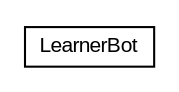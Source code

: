 #!/usr/local/bin/dot
#
# Class diagram 
# Generated by UMLGraph version 5.1 (http://www.umlgraph.org/)
#

digraph G {
	edge [fontname="arial",fontsize=10,labelfontname="arial",labelfontsize=10];
	node [fontname="arial",fontsize=10,shape=plaintext];
	nodesep=0.25;
	ranksep=0.5;
	// Univale.Tcc.RL.Pogamut.LearnerBot
	c24 [label=<<table title="Univale.Tcc.RL.Pogamut.LearnerBot" border="0" cellborder="1" cellspacing="0" cellpadding="2" port="p" href="./LearnerBot.html">
		<tr><td><table border="0" cellspacing="0" cellpadding="1">
<tr><td align="center" balign="center"> LearnerBot </td></tr>
		</table></td></tr>
		</table>>, fontname="arial", fontcolor="black", fontsize=10.0];
}

